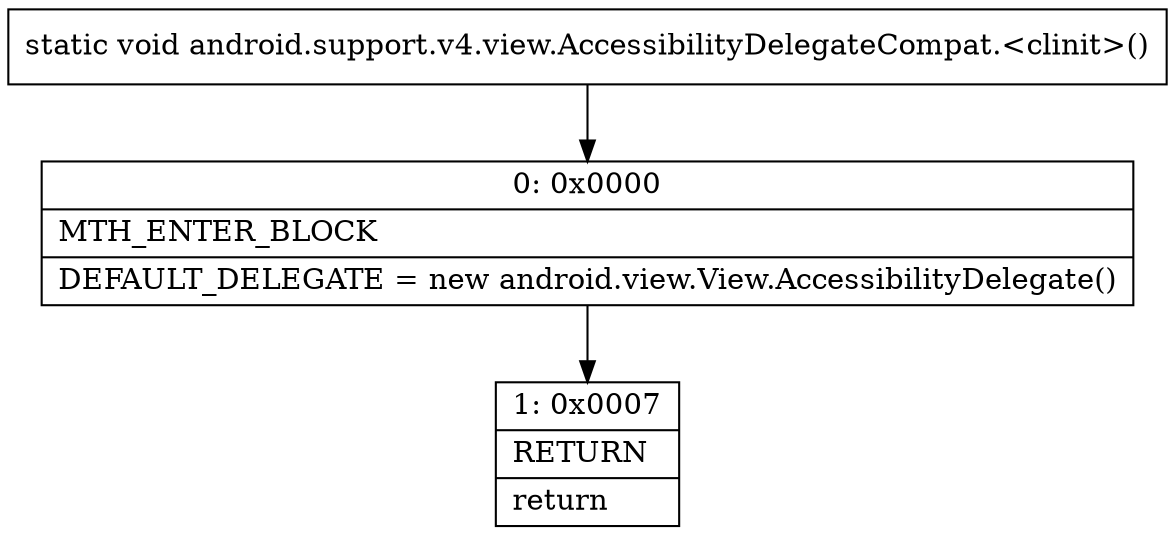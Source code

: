 digraph "CFG forandroid.support.v4.view.AccessibilityDelegateCompat.\<clinit\>()V" {
Node_0 [shape=record,label="{0\:\ 0x0000|MTH_ENTER_BLOCK\l|DEFAULT_DELEGATE = new android.view.View.AccessibilityDelegate()\l}"];
Node_1 [shape=record,label="{1\:\ 0x0007|RETURN\l|return\l}"];
MethodNode[shape=record,label="{static void android.support.v4.view.AccessibilityDelegateCompat.\<clinit\>() }"];
MethodNode -> Node_0;
Node_0 -> Node_1;
}

